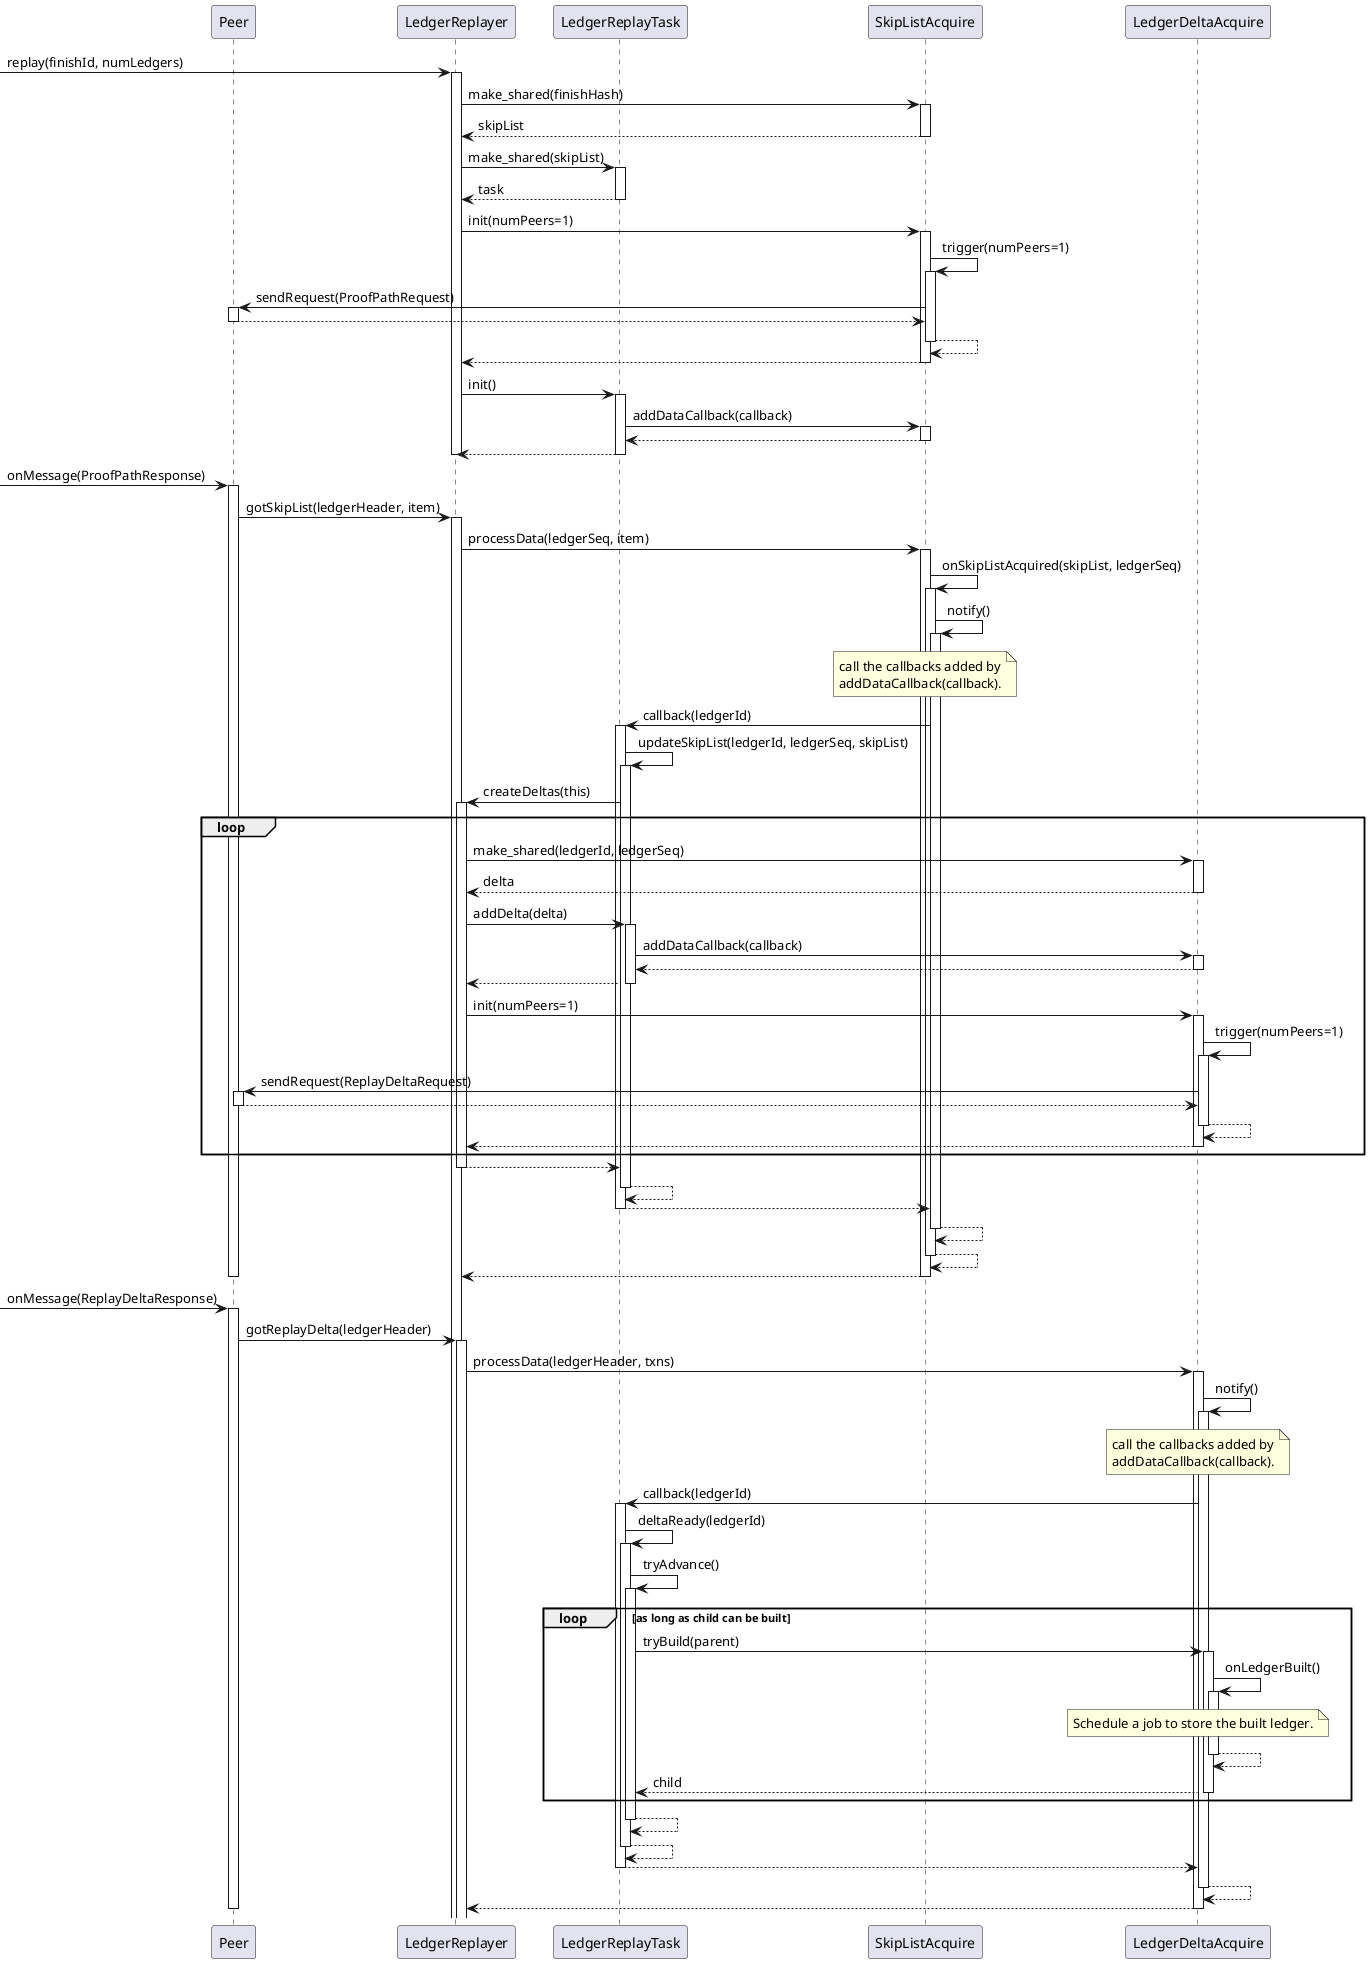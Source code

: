 @startuml

autoactivate on

' participant app as "Application"
participant peer as "Peer"
participant lr as "LedgerReplayer"
participant lrt as "LedgerReplayTask"
participant sla as "SkipListAcquire"
participant lda as "LedgerDeltaAcquire"

[-> lr : replay(finishId, numLedgers)
  lr -> sla : make_shared(finishHash)
  return skipList
  lr -> lrt : make_shared(skipList)
  return task
  lr -> sla : init(numPeers=1)
    sla -> sla : trigger(numPeers=1)
      sla -> peer : sendRequest(ProofPathRequest)
      return
    return
  return
  lr -> lrt : init()
    lrt -> sla : addDataCallback(callback)
    return
  return
deactivate lr

[-> peer : onMessage(ProofPathResponse)
  peer -> lr : gotSkipList(ledgerHeader, item)
    lr -> sla : processData(ledgerSeq, item)
      sla -> sla : onSkipListAcquired(skipList, ledgerSeq)
        sla -> sla : notify()
        note over sla: call the callbacks added by\naddDataCallback(callback).
          sla -> lrt : callback(ledgerId)
            lrt -> lrt : updateSkipList(ledgerId, ledgerSeq, skipList)
            lrt -> lr : createDeltas(this)
            loop
              lr -> lda : make_shared(ledgerId, ledgerSeq)
              return delta
              lr -> lrt : addDelta(delta)              
                lrt -> lda : addDataCallback(callback)
                return
              return
              lr -> lda : init(numPeers=1)
                lda -> lda : trigger(numPeers=1)
                  lda -> peer : sendRequest(ReplayDeltaRequest)
                  return
                return
              return
              end
            return
          return
        return
      return
    return
  return
deactivate peer

[-> peer : onMessage(ReplayDeltaResponse)
  peer -> lr : gotReplayDelta(ledgerHeader)
    lr -> lda : processData(ledgerHeader, txns)
      lda -> lda : notify()
      note over lda: call the callbacks added by\naddDataCallback(callback).
        lda -> lrt : callback(ledgerId) 
        lrt -> lrt : deltaReady(ledgerId)
          lrt -> lrt : tryAdvance()
            loop as long as child can be built
            lrt -> lda : tryBuild(parent)
              lda -> lda : onLedgerBuilt()
                note over lda
                  Schedule a job to store the built ledger.
                end note
              return
            return child
            end
          return
        return
      return
    return
  return
deactivate peer


@enduml
